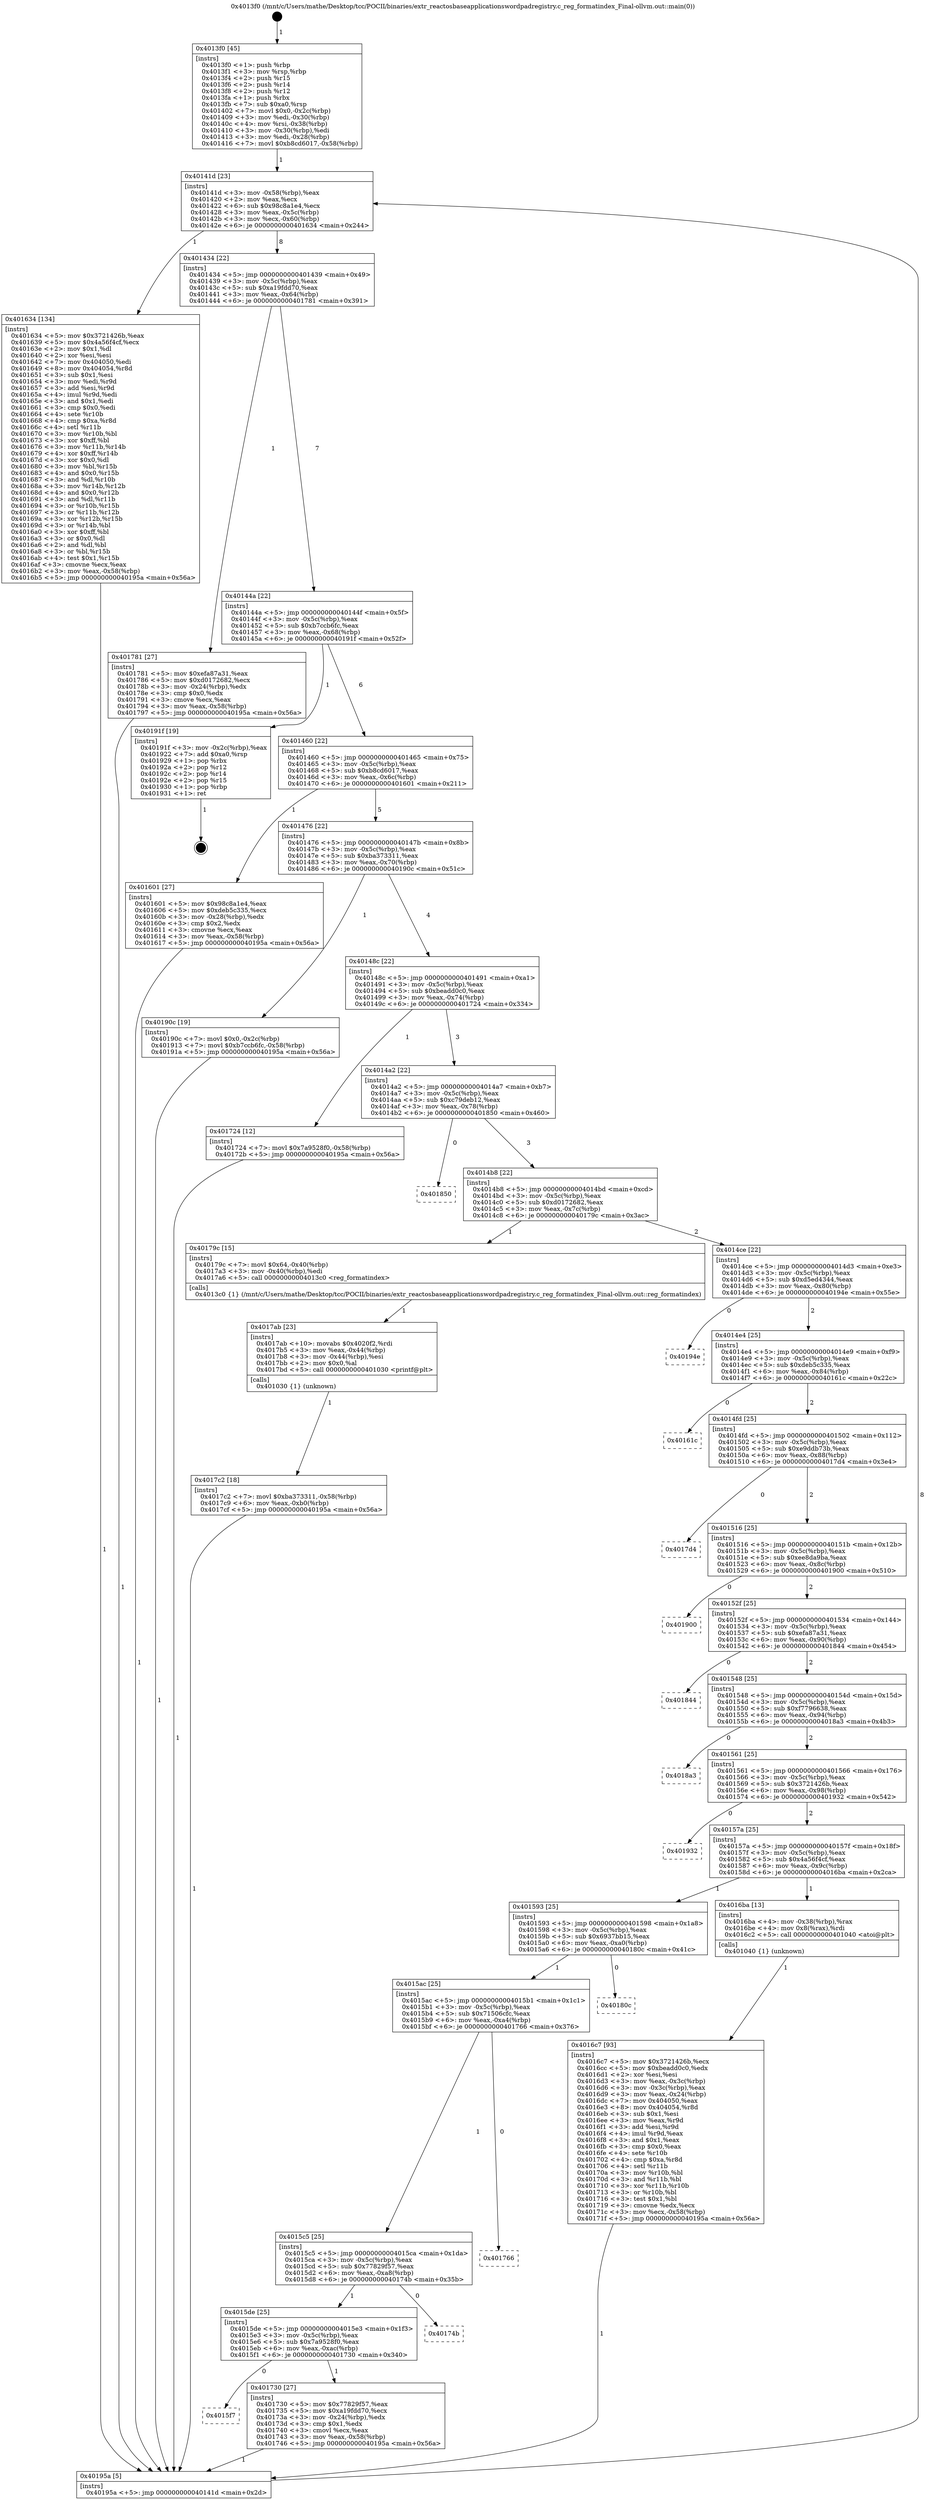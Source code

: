 digraph "0x4013f0" {
  label = "0x4013f0 (/mnt/c/Users/mathe/Desktop/tcc/POCII/binaries/extr_reactosbaseapplicationswordpadregistry.c_reg_formatindex_Final-ollvm.out::main(0))"
  labelloc = "t"
  node[shape=record]

  Entry [label="",width=0.3,height=0.3,shape=circle,fillcolor=black,style=filled]
  "0x40141d" [label="{
     0x40141d [23]\l
     | [instrs]\l
     &nbsp;&nbsp;0x40141d \<+3\>: mov -0x58(%rbp),%eax\l
     &nbsp;&nbsp;0x401420 \<+2\>: mov %eax,%ecx\l
     &nbsp;&nbsp;0x401422 \<+6\>: sub $0x98c8a1e4,%ecx\l
     &nbsp;&nbsp;0x401428 \<+3\>: mov %eax,-0x5c(%rbp)\l
     &nbsp;&nbsp;0x40142b \<+3\>: mov %ecx,-0x60(%rbp)\l
     &nbsp;&nbsp;0x40142e \<+6\>: je 0000000000401634 \<main+0x244\>\l
  }"]
  "0x401634" [label="{
     0x401634 [134]\l
     | [instrs]\l
     &nbsp;&nbsp;0x401634 \<+5\>: mov $0x3721426b,%eax\l
     &nbsp;&nbsp;0x401639 \<+5\>: mov $0x4a56f4cf,%ecx\l
     &nbsp;&nbsp;0x40163e \<+2\>: mov $0x1,%dl\l
     &nbsp;&nbsp;0x401640 \<+2\>: xor %esi,%esi\l
     &nbsp;&nbsp;0x401642 \<+7\>: mov 0x404050,%edi\l
     &nbsp;&nbsp;0x401649 \<+8\>: mov 0x404054,%r8d\l
     &nbsp;&nbsp;0x401651 \<+3\>: sub $0x1,%esi\l
     &nbsp;&nbsp;0x401654 \<+3\>: mov %edi,%r9d\l
     &nbsp;&nbsp;0x401657 \<+3\>: add %esi,%r9d\l
     &nbsp;&nbsp;0x40165a \<+4\>: imul %r9d,%edi\l
     &nbsp;&nbsp;0x40165e \<+3\>: and $0x1,%edi\l
     &nbsp;&nbsp;0x401661 \<+3\>: cmp $0x0,%edi\l
     &nbsp;&nbsp;0x401664 \<+4\>: sete %r10b\l
     &nbsp;&nbsp;0x401668 \<+4\>: cmp $0xa,%r8d\l
     &nbsp;&nbsp;0x40166c \<+4\>: setl %r11b\l
     &nbsp;&nbsp;0x401670 \<+3\>: mov %r10b,%bl\l
     &nbsp;&nbsp;0x401673 \<+3\>: xor $0xff,%bl\l
     &nbsp;&nbsp;0x401676 \<+3\>: mov %r11b,%r14b\l
     &nbsp;&nbsp;0x401679 \<+4\>: xor $0xff,%r14b\l
     &nbsp;&nbsp;0x40167d \<+3\>: xor $0x0,%dl\l
     &nbsp;&nbsp;0x401680 \<+3\>: mov %bl,%r15b\l
     &nbsp;&nbsp;0x401683 \<+4\>: and $0x0,%r15b\l
     &nbsp;&nbsp;0x401687 \<+3\>: and %dl,%r10b\l
     &nbsp;&nbsp;0x40168a \<+3\>: mov %r14b,%r12b\l
     &nbsp;&nbsp;0x40168d \<+4\>: and $0x0,%r12b\l
     &nbsp;&nbsp;0x401691 \<+3\>: and %dl,%r11b\l
     &nbsp;&nbsp;0x401694 \<+3\>: or %r10b,%r15b\l
     &nbsp;&nbsp;0x401697 \<+3\>: or %r11b,%r12b\l
     &nbsp;&nbsp;0x40169a \<+3\>: xor %r12b,%r15b\l
     &nbsp;&nbsp;0x40169d \<+3\>: or %r14b,%bl\l
     &nbsp;&nbsp;0x4016a0 \<+3\>: xor $0xff,%bl\l
     &nbsp;&nbsp;0x4016a3 \<+3\>: or $0x0,%dl\l
     &nbsp;&nbsp;0x4016a6 \<+2\>: and %dl,%bl\l
     &nbsp;&nbsp;0x4016a8 \<+3\>: or %bl,%r15b\l
     &nbsp;&nbsp;0x4016ab \<+4\>: test $0x1,%r15b\l
     &nbsp;&nbsp;0x4016af \<+3\>: cmovne %ecx,%eax\l
     &nbsp;&nbsp;0x4016b2 \<+3\>: mov %eax,-0x58(%rbp)\l
     &nbsp;&nbsp;0x4016b5 \<+5\>: jmp 000000000040195a \<main+0x56a\>\l
  }"]
  "0x401434" [label="{
     0x401434 [22]\l
     | [instrs]\l
     &nbsp;&nbsp;0x401434 \<+5\>: jmp 0000000000401439 \<main+0x49\>\l
     &nbsp;&nbsp;0x401439 \<+3\>: mov -0x5c(%rbp),%eax\l
     &nbsp;&nbsp;0x40143c \<+5\>: sub $0xa19fdd70,%eax\l
     &nbsp;&nbsp;0x401441 \<+3\>: mov %eax,-0x64(%rbp)\l
     &nbsp;&nbsp;0x401444 \<+6\>: je 0000000000401781 \<main+0x391\>\l
  }"]
  Exit [label="",width=0.3,height=0.3,shape=circle,fillcolor=black,style=filled,peripheries=2]
  "0x401781" [label="{
     0x401781 [27]\l
     | [instrs]\l
     &nbsp;&nbsp;0x401781 \<+5\>: mov $0xefa87a31,%eax\l
     &nbsp;&nbsp;0x401786 \<+5\>: mov $0xd0172682,%ecx\l
     &nbsp;&nbsp;0x40178b \<+3\>: mov -0x24(%rbp),%edx\l
     &nbsp;&nbsp;0x40178e \<+3\>: cmp $0x0,%edx\l
     &nbsp;&nbsp;0x401791 \<+3\>: cmove %ecx,%eax\l
     &nbsp;&nbsp;0x401794 \<+3\>: mov %eax,-0x58(%rbp)\l
     &nbsp;&nbsp;0x401797 \<+5\>: jmp 000000000040195a \<main+0x56a\>\l
  }"]
  "0x40144a" [label="{
     0x40144a [22]\l
     | [instrs]\l
     &nbsp;&nbsp;0x40144a \<+5\>: jmp 000000000040144f \<main+0x5f\>\l
     &nbsp;&nbsp;0x40144f \<+3\>: mov -0x5c(%rbp),%eax\l
     &nbsp;&nbsp;0x401452 \<+5\>: sub $0xb7ccb6fc,%eax\l
     &nbsp;&nbsp;0x401457 \<+3\>: mov %eax,-0x68(%rbp)\l
     &nbsp;&nbsp;0x40145a \<+6\>: je 000000000040191f \<main+0x52f\>\l
  }"]
  "0x4017c2" [label="{
     0x4017c2 [18]\l
     | [instrs]\l
     &nbsp;&nbsp;0x4017c2 \<+7\>: movl $0xba373311,-0x58(%rbp)\l
     &nbsp;&nbsp;0x4017c9 \<+6\>: mov %eax,-0xb0(%rbp)\l
     &nbsp;&nbsp;0x4017cf \<+5\>: jmp 000000000040195a \<main+0x56a\>\l
  }"]
  "0x40191f" [label="{
     0x40191f [19]\l
     | [instrs]\l
     &nbsp;&nbsp;0x40191f \<+3\>: mov -0x2c(%rbp),%eax\l
     &nbsp;&nbsp;0x401922 \<+7\>: add $0xa0,%rsp\l
     &nbsp;&nbsp;0x401929 \<+1\>: pop %rbx\l
     &nbsp;&nbsp;0x40192a \<+2\>: pop %r12\l
     &nbsp;&nbsp;0x40192c \<+2\>: pop %r14\l
     &nbsp;&nbsp;0x40192e \<+2\>: pop %r15\l
     &nbsp;&nbsp;0x401930 \<+1\>: pop %rbp\l
     &nbsp;&nbsp;0x401931 \<+1\>: ret\l
  }"]
  "0x401460" [label="{
     0x401460 [22]\l
     | [instrs]\l
     &nbsp;&nbsp;0x401460 \<+5\>: jmp 0000000000401465 \<main+0x75\>\l
     &nbsp;&nbsp;0x401465 \<+3\>: mov -0x5c(%rbp),%eax\l
     &nbsp;&nbsp;0x401468 \<+5\>: sub $0xb8cd6017,%eax\l
     &nbsp;&nbsp;0x40146d \<+3\>: mov %eax,-0x6c(%rbp)\l
     &nbsp;&nbsp;0x401470 \<+6\>: je 0000000000401601 \<main+0x211\>\l
  }"]
  "0x4017ab" [label="{
     0x4017ab [23]\l
     | [instrs]\l
     &nbsp;&nbsp;0x4017ab \<+10\>: movabs $0x4020f2,%rdi\l
     &nbsp;&nbsp;0x4017b5 \<+3\>: mov %eax,-0x44(%rbp)\l
     &nbsp;&nbsp;0x4017b8 \<+3\>: mov -0x44(%rbp),%esi\l
     &nbsp;&nbsp;0x4017bb \<+2\>: mov $0x0,%al\l
     &nbsp;&nbsp;0x4017bd \<+5\>: call 0000000000401030 \<printf@plt\>\l
     | [calls]\l
     &nbsp;&nbsp;0x401030 \{1\} (unknown)\l
  }"]
  "0x401601" [label="{
     0x401601 [27]\l
     | [instrs]\l
     &nbsp;&nbsp;0x401601 \<+5\>: mov $0x98c8a1e4,%eax\l
     &nbsp;&nbsp;0x401606 \<+5\>: mov $0xdeb5c335,%ecx\l
     &nbsp;&nbsp;0x40160b \<+3\>: mov -0x28(%rbp),%edx\l
     &nbsp;&nbsp;0x40160e \<+3\>: cmp $0x2,%edx\l
     &nbsp;&nbsp;0x401611 \<+3\>: cmovne %ecx,%eax\l
     &nbsp;&nbsp;0x401614 \<+3\>: mov %eax,-0x58(%rbp)\l
     &nbsp;&nbsp;0x401617 \<+5\>: jmp 000000000040195a \<main+0x56a\>\l
  }"]
  "0x401476" [label="{
     0x401476 [22]\l
     | [instrs]\l
     &nbsp;&nbsp;0x401476 \<+5\>: jmp 000000000040147b \<main+0x8b\>\l
     &nbsp;&nbsp;0x40147b \<+3\>: mov -0x5c(%rbp),%eax\l
     &nbsp;&nbsp;0x40147e \<+5\>: sub $0xba373311,%eax\l
     &nbsp;&nbsp;0x401483 \<+3\>: mov %eax,-0x70(%rbp)\l
     &nbsp;&nbsp;0x401486 \<+6\>: je 000000000040190c \<main+0x51c\>\l
  }"]
  "0x40195a" [label="{
     0x40195a [5]\l
     | [instrs]\l
     &nbsp;&nbsp;0x40195a \<+5\>: jmp 000000000040141d \<main+0x2d\>\l
  }"]
  "0x4013f0" [label="{
     0x4013f0 [45]\l
     | [instrs]\l
     &nbsp;&nbsp;0x4013f0 \<+1\>: push %rbp\l
     &nbsp;&nbsp;0x4013f1 \<+3\>: mov %rsp,%rbp\l
     &nbsp;&nbsp;0x4013f4 \<+2\>: push %r15\l
     &nbsp;&nbsp;0x4013f6 \<+2\>: push %r14\l
     &nbsp;&nbsp;0x4013f8 \<+2\>: push %r12\l
     &nbsp;&nbsp;0x4013fa \<+1\>: push %rbx\l
     &nbsp;&nbsp;0x4013fb \<+7\>: sub $0xa0,%rsp\l
     &nbsp;&nbsp;0x401402 \<+7\>: movl $0x0,-0x2c(%rbp)\l
     &nbsp;&nbsp;0x401409 \<+3\>: mov %edi,-0x30(%rbp)\l
     &nbsp;&nbsp;0x40140c \<+4\>: mov %rsi,-0x38(%rbp)\l
     &nbsp;&nbsp;0x401410 \<+3\>: mov -0x30(%rbp),%edi\l
     &nbsp;&nbsp;0x401413 \<+3\>: mov %edi,-0x28(%rbp)\l
     &nbsp;&nbsp;0x401416 \<+7\>: movl $0xb8cd6017,-0x58(%rbp)\l
  }"]
  "0x4015f7" [label="{
     0x4015f7\l
  }", style=dashed]
  "0x40190c" [label="{
     0x40190c [19]\l
     | [instrs]\l
     &nbsp;&nbsp;0x40190c \<+7\>: movl $0x0,-0x2c(%rbp)\l
     &nbsp;&nbsp;0x401913 \<+7\>: movl $0xb7ccb6fc,-0x58(%rbp)\l
     &nbsp;&nbsp;0x40191a \<+5\>: jmp 000000000040195a \<main+0x56a\>\l
  }"]
  "0x40148c" [label="{
     0x40148c [22]\l
     | [instrs]\l
     &nbsp;&nbsp;0x40148c \<+5\>: jmp 0000000000401491 \<main+0xa1\>\l
     &nbsp;&nbsp;0x401491 \<+3\>: mov -0x5c(%rbp),%eax\l
     &nbsp;&nbsp;0x401494 \<+5\>: sub $0xbeadd0c0,%eax\l
     &nbsp;&nbsp;0x401499 \<+3\>: mov %eax,-0x74(%rbp)\l
     &nbsp;&nbsp;0x40149c \<+6\>: je 0000000000401724 \<main+0x334\>\l
  }"]
  "0x401730" [label="{
     0x401730 [27]\l
     | [instrs]\l
     &nbsp;&nbsp;0x401730 \<+5\>: mov $0x77829f57,%eax\l
     &nbsp;&nbsp;0x401735 \<+5\>: mov $0xa19fdd70,%ecx\l
     &nbsp;&nbsp;0x40173a \<+3\>: mov -0x24(%rbp),%edx\l
     &nbsp;&nbsp;0x40173d \<+3\>: cmp $0x1,%edx\l
     &nbsp;&nbsp;0x401740 \<+3\>: cmovl %ecx,%eax\l
     &nbsp;&nbsp;0x401743 \<+3\>: mov %eax,-0x58(%rbp)\l
     &nbsp;&nbsp;0x401746 \<+5\>: jmp 000000000040195a \<main+0x56a\>\l
  }"]
  "0x401724" [label="{
     0x401724 [12]\l
     | [instrs]\l
     &nbsp;&nbsp;0x401724 \<+7\>: movl $0x7a9528f0,-0x58(%rbp)\l
     &nbsp;&nbsp;0x40172b \<+5\>: jmp 000000000040195a \<main+0x56a\>\l
  }"]
  "0x4014a2" [label="{
     0x4014a2 [22]\l
     | [instrs]\l
     &nbsp;&nbsp;0x4014a2 \<+5\>: jmp 00000000004014a7 \<main+0xb7\>\l
     &nbsp;&nbsp;0x4014a7 \<+3\>: mov -0x5c(%rbp),%eax\l
     &nbsp;&nbsp;0x4014aa \<+5\>: sub $0xc79deb12,%eax\l
     &nbsp;&nbsp;0x4014af \<+3\>: mov %eax,-0x78(%rbp)\l
     &nbsp;&nbsp;0x4014b2 \<+6\>: je 0000000000401850 \<main+0x460\>\l
  }"]
  "0x4015de" [label="{
     0x4015de [25]\l
     | [instrs]\l
     &nbsp;&nbsp;0x4015de \<+5\>: jmp 00000000004015e3 \<main+0x1f3\>\l
     &nbsp;&nbsp;0x4015e3 \<+3\>: mov -0x5c(%rbp),%eax\l
     &nbsp;&nbsp;0x4015e6 \<+5\>: sub $0x7a9528f0,%eax\l
     &nbsp;&nbsp;0x4015eb \<+6\>: mov %eax,-0xac(%rbp)\l
     &nbsp;&nbsp;0x4015f1 \<+6\>: je 0000000000401730 \<main+0x340\>\l
  }"]
  "0x401850" [label="{
     0x401850\l
  }", style=dashed]
  "0x4014b8" [label="{
     0x4014b8 [22]\l
     | [instrs]\l
     &nbsp;&nbsp;0x4014b8 \<+5\>: jmp 00000000004014bd \<main+0xcd\>\l
     &nbsp;&nbsp;0x4014bd \<+3\>: mov -0x5c(%rbp),%eax\l
     &nbsp;&nbsp;0x4014c0 \<+5\>: sub $0xd0172682,%eax\l
     &nbsp;&nbsp;0x4014c5 \<+3\>: mov %eax,-0x7c(%rbp)\l
     &nbsp;&nbsp;0x4014c8 \<+6\>: je 000000000040179c \<main+0x3ac\>\l
  }"]
  "0x40174b" [label="{
     0x40174b\l
  }", style=dashed]
  "0x40179c" [label="{
     0x40179c [15]\l
     | [instrs]\l
     &nbsp;&nbsp;0x40179c \<+7\>: movl $0x64,-0x40(%rbp)\l
     &nbsp;&nbsp;0x4017a3 \<+3\>: mov -0x40(%rbp),%edi\l
     &nbsp;&nbsp;0x4017a6 \<+5\>: call 00000000004013c0 \<reg_formatindex\>\l
     | [calls]\l
     &nbsp;&nbsp;0x4013c0 \{1\} (/mnt/c/Users/mathe/Desktop/tcc/POCII/binaries/extr_reactosbaseapplicationswordpadregistry.c_reg_formatindex_Final-ollvm.out::reg_formatindex)\l
  }"]
  "0x4014ce" [label="{
     0x4014ce [22]\l
     | [instrs]\l
     &nbsp;&nbsp;0x4014ce \<+5\>: jmp 00000000004014d3 \<main+0xe3\>\l
     &nbsp;&nbsp;0x4014d3 \<+3\>: mov -0x5c(%rbp),%eax\l
     &nbsp;&nbsp;0x4014d6 \<+5\>: sub $0xd5ed4344,%eax\l
     &nbsp;&nbsp;0x4014db \<+3\>: mov %eax,-0x80(%rbp)\l
     &nbsp;&nbsp;0x4014de \<+6\>: je 000000000040194e \<main+0x55e\>\l
  }"]
  "0x4015c5" [label="{
     0x4015c5 [25]\l
     | [instrs]\l
     &nbsp;&nbsp;0x4015c5 \<+5\>: jmp 00000000004015ca \<main+0x1da\>\l
     &nbsp;&nbsp;0x4015ca \<+3\>: mov -0x5c(%rbp),%eax\l
     &nbsp;&nbsp;0x4015cd \<+5\>: sub $0x77829f57,%eax\l
     &nbsp;&nbsp;0x4015d2 \<+6\>: mov %eax,-0xa8(%rbp)\l
     &nbsp;&nbsp;0x4015d8 \<+6\>: je 000000000040174b \<main+0x35b\>\l
  }"]
  "0x40194e" [label="{
     0x40194e\l
  }", style=dashed]
  "0x4014e4" [label="{
     0x4014e4 [25]\l
     | [instrs]\l
     &nbsp;&nbsp;0x4014e4 \<+5\>: jmp 00000000004014e9 \<main+0xf9\>\l
     &nbsp;&nbsp;0x4014e9 \<+3\>: mov -0x5c(%rbp),%eax\l
     &nbsp;&nbsp;0x4014ec \<+5\>: sub $0xdeb5c335,%eax\l
     &nbsp;&nbsp;0x4014f1 \<+6\>: mov %eax,-0x84(%rbp)\l
     &nbsp;&nbsp;0x4014f7 \<+6\>: je 000000000040161c \<main+0x22c\>\l
  }"]
  "0x401766" [label="{
     0x401766\l
  }", style=dashed]
  "0x40161c" [label="{
     0x40161c\l
  }", style=dashed]
  "0x4014fd" [label="{
     0x4014fd [25]\l
     | [instrs]\l
     &nbsp;&nbsp;0x4014fd \<+5\>: jmp 0000000000401502 \<main+0x112\>\l
     &nbsp;&nbsp;0x401502 \<+3\>: mov -0x5c(%rbp),%eax\l
     &nbsp;&nbsp;0x401505 \<+5\>: sub $0xe9ddb73b,%eax\l
     &nbsp;&nbsp;0x40150a \<+6\>: mov %eax,-0x88(%rbp)\l
     &nbsp;&nbsp;0x401510 \<+6\>: je 00000000004017d4 \<main+0x3e4\>\l
  }"]
  "0x4015ac" [label="{
     0x4015ac [25]\l
     | [instrs]\l
     &nbsp;&nbsp;0x4015ac \<+5\>: jmp 00000000004015b1 \<main+0x1c1\>\l
     &nbsp;&nbsp;0x4015b1 \<+3\>: mov -0x5c(%rbp),%eax\l
     &nbsp;&nbsp;0x4015b4 \<+5\>: sub $0x71506cfc,%eax\l
     &nbsp;&nbsp;0x4015b9 \<+6\>: mov %eax,-0xa4(%rbp)\l
     &nbsp;&nbsp;0x4015bf \<+6\>: je 0000000000401766 \<main+0x376\>\l
  }"]
  "0x4017d4" [label="{
     0x4017d4\l
  }", style=dashed]
  "0x401516" [label="{
     0x401516 [25]\l
     | [instrs]\l
     &nbsp;&nbsp;0x401516 \<+5\>: jmp 000000000040151b \<main+0x12b\>\l
     &nbsp;&nbsp;0x40151b \<+3\>: mov -0x5c(%rbp),%eax\l
     &nbsp;&nbsp;0x40151e \<+5\>: sub $0xee8da9ba,%eax\l
     &nbsp;&nbsp;0x401523 \<+6\>: mov %eax,-0x8c(%rbp)\l
     &nbsp;&nbsp;0x401529 \<+6\>: je 0000000000401900 \<main+0x510\>\l
  }"]
  "0x40180c" [label="{
     0x40180c\l
  }", style=dashed]
  "0x401900" [label="{
     0x401900\l
  }", style=dashed]
  "0x40152f" [label="{
     0x40152f [25]\l
     | [instrs]\l
     &nbsp;&nbsp;0x40152f \<+5\>: jmp 0000000000401534 \<main+0x144\>\l
     &nbsp;&nbsp;0x401534 \<+3\>: mov -0x5c(%rbp),%eax\l
     &nbsp;&nbsp;0x401537 \<+5\>: sub $0xefa87a31,%eax\l
     &nbsp;&nbsp;0x40153c \<+6\>: mov %eax,-0x90(%rbp)\l
     &nbsp;&nbsp;0x401542 \<+6\>: je 0000000000401844 \<main+0x454\>\l
  }"]
  "0x4016c7" [label="{
     0x4016c7 [93]\l
     | [instrs]\l
     &nbsp;&nbsp;0x4016c7 \<+5\>: mov $0x3721426b,%ecx\l
     &nbsp;&nbsp;0x4016cc \<+5\>: mov $0xbeadd0c0,%edx\l
     &nbsp;&nbsp;0x4016d1 \<+2\>: xor %esi,%esi\l
     &nbsp;&nbsp;0x4016d3 \<+3\>: mov %eax,-0x3c(%rbp)\l
     &nbsp;&nbsp;0x4016d6 \<+3\>: mov -0x3c(%rbp),%eax\l
     &nbsp;&nbsp;0x4016d9 \<+3\>: mov %eax,-0x24(%rbp)\l
     &nbsp;&nbsp;0x4016dc \<+7\>: mov 0x404050,%eax\l
     &nbsp;&nbsp;0x4016e3 \<+8\>: mov 0x404054,%r8d\l
     &nbsp;&nbsp;0x4016eb \<+3\>: sub $0x1,%esi\l
     &nbsp;&nbsp;0x4016ee \<+3\>: mov %eax,%r9d\l
     &nbsp;&nbsp;0x4016f1 \<+3\>: add %esi,%r9d\l
     &nbsp;&nbsp;0x4016f4 \<+4\>: imul %r9d,%eax\l
     &nbsp;&nbsp;0x4016f8 \<+3\>: and $0x1,%eax\l
     &nbsp;&nbsp;0x4016fb \<+3\>: cmp $0x0,%eax\l
     &nbsp;&nbsp;0x4016fe \<+4\>: sete %r10b\l
     &nbsp;&nbsp;0x401702 \<+4\>: cmp $0xa,%r8d\l
     &nbsp;&nbsp;0x401706 \<+4\>: setl %r11b\l
     &nbsp;&nbsp;0x40170a \<+3\>: mov %r10b,%bl\l
     &nbsp;&nbsp;0x40170d \<+3\>: and %r11b,%bl\l
     &nbsp;&nbsp;0x401710 \<+3\>: xor %r11b,%r10b\l
     &nbsp;&nbsp;0x401713 \<+3\>: or %r10b,%bl\l
     &nbsp;&nbsp;0x401716 \<+3\>: test $0x1,%bl\l
     &nbsp;&nbsp;0x401719 \<+3\>: cmovne %edx,%ecx\l
     &nbsp;&nbsp;0x40171c \<+3\>: mov %ecx,-0x58(%rbp)\l
     &nbsp;&nbsp;0x40171f \<+5\>: jmp 000000000040195a \<main+0x56a\>\l
  }"]
  "0x401844" [label="{
     0x401844\l
  }", style=dashed]
  "0x401548" [label="{
     0x401548 [25]\l
     | [instrs]\l
     &nbsp;&nbsp;0x401548 \<+5\>: jmp 000000000040154d \<main+0x15d\>\l
     &nbsp;&nbsp;0x40154d \<+3\>: mov -0x5c(%rbp),%eax\l
     &nbsp;&nbsp;0x401550 \<+5\>: sub $0xf7796638,%eax\l
     &nbsp;&nbsp;0x401555 \<+6\>: mov %eax,-0x94(%rbp)\l
     &nbsp;&nbsp;0x40155b \<+6\>: je 00000000004018a3 \<main+0x4b3\>\l
  }"]
  "0x401593" [label="{
     0x401593 [25]\l
     | [instrs]\l
     &nbsp;&nbsp;0x401593 \<+5\>: jmp 0000000000401598 \<main+0x1a8\>\l
     &nbsp;&nbsp;0x401598 \<+3\>: mov -0x5c(%rbp),%eax\l
     &nbsp;&nbsp;0x40159b \<+5\>: sub $0x6937bb15,%eax\l
     &nbsp;&nbsp;0x4015a0 \<+6\>: mov %eax,-0xa0(%rbp)\l
     &nbsp;&nbsp;0x4015a6 \<+6\>: je 000000000040180c \<main+0x41c\>\l
  }"]
  "0x4018a3" [label="{
     0x4018a3\l
  }", style=dashed]
  "0x401561" [label="{
     0x401561 [25]\l
     | [instrs]\l
     &nbsp;&nbsp;0x401561 \<+5\>: jmp 0000000000401566 \<main+0x176\>\l
     &nbsp;&nbsp;0x401566 \<+3\>: mov -0x5c(%rbp),%eax\l
     &nbsp;&nbsp;0x401569 \<+5\>: sub $0x3721426b,%eax\l
     &nbsp;&nbsp;0x40156e \<+6\>: mov %eax,-0x98(%rbp)\l
     &nbsp;&nbsp;0x401574 \<+6\>: je 0000000000401932 \<main+0x542\>\l
  }"]
  "0x4016ba" [label="{
     0x4016ba [13]\l
     | [instrs]\l
     &nbsp;&nbsp;0x4016ba \<+4\>: mov -0x38(%rbp),%rax\l
     &nbsp;&nbsp;0x4016be \<+4\>: mov 0x8(%rax),%rdi\l
     &nbsp;&nbsp;0x4016c2 \<+5\>: call 0000000000401040 \<atoi@plt\>\l
     | [calls]\l
     &nbsp;&nbsp;0x401040 \{1\} (unknown)\l
  }"]
  "0x401932" [label="{
     0x401932\l
  }", style=dashed]
  "0x40157a" [label="{
     0x40157a [25]\l
     | [instrs]\l
     &nbsp;&nbsp;0x40157a \<+5\>: jmp 000000000040157f \<main+0x18f\>\l
     &nbsp;&nbsp;0x40157f \<+3\>: mov -0x5c(%rbp),%eax\l
     &nbsp;&nbsp;0x401582 \<+5\>: sub $0x4a56f4cf,%eax\l
     &nbsp;&nbsp;0x401587 \<+6\>: mov %eax,-0x9c(%rbp)\l
     &nbsp;&nbsp;0x40158d \<+6\>: je 00000000004016ba \<main+0x2ca\>\l
  }"]
  Entry -> "0x4013f0" [label=" 1"]
  "0x40141d" -> "0x401634" [label=" 1"]
  "0x40141d" -> "0x401434" [label=" 8"]
  "0x40191f" -> Exit [label=" 1"]
  "0x401434" -> "0x401781" [label=" 1"]
  "0x401434" -> "0x40144a" [label=" 7"]
  "0x40190c" -> "0x40195a" [label=" 1"]
  "0x40144a" -> "0x40191f" [label=" 1"]
  "0x40144a" -> "0x401460" [label=" 6"]
  "0x4017c2" -> "0x40195a" [label=" 1"]
  "0x401460" -> "0x401601" [label=" 1"]
  "0x401460" -> "0x401476" [label=" 5"]
  "0x401601" -> "0x40195a" [label=" 1"]
  "0x4013f0" -> "0x40141d" [label=" 1"]
  "0x40195a" -> "0x40141d" [label=" 8"]
  "0x401634" -> "0x40195a" [label=" 1"]
  "0x4017ab" -> "0x4017c2" [label=" 1"]
  "0x401476" -> "0x40190c" [label=" 1"]
  "0x401476" -> "0x40148c" [label=" 4"]
  "0x40179c" -> "0x4017ab" [label=" 1"]
  "0x40148c" -> "0x401724" [label=" 1"]
  "0x40148c" -> "0x4014a2" [label=" 3"]
  "0x401781" -> "0x40195a" [label=" 1"]
  "0x4014a2" -> "0x401850" [label=" 0"]
  "0x4014a2" -> "0x4014b8" [label=" 3"]
  "0x4015de" -> "0x4015f7" [label=" 0"]
  "0x4014b8" -> "0x40179c" [label=" 1"]
  "0x4014b8" -> "0x4014ce" [label=" 2"]
  "0x4015de" -> "0x401730" [label=" 1"]
  "0x4014ce" -> "0x40194e" [label=" 0"]
  "0x4014ce" -> "0x4014e4" [label=" 2"]
  "0x4015c5" -> "0x4015de" [label=" 1"]
  "0x4014e4" -> "0x40161c" [label=" 0"]
  "0x4014e4" -> "0x4014fd" [label=" 2"]
  "0x4015c5" -> "0x40174b" [label=" 0"]
  "0x4014fd" -> "0x4017d4" [label=" 0"]
  "0x4014fd" -> "0x401516" [label=" 2"]
  "0x4015ac" -> "0x4015c5" [label=" 1"]
  "0x401516" -> "0x401900" [label=" 0"]
  "0x401516" -> "0x40152f" [label=" 2"]
  "0x4015ac" -> "0x401766" [label=" 0"]
  "0x40152f" -> "0x401844" [label=" 0"]
  "0x40152f" -> "0x401548" [label=" 2"]
  "0x401593" -> "0x4015ac" [label=" 1"]
  "0x401548" -> "0x4018a3" [label=" 0"]
  "0x401548" -> "0x401561" [label=" 2"]
  "0x401593" -> "0x40180c" [label=" 0"]
  "0x401561" -> "0x401932" [label=" 0"]
  "0x401561" -> "0x40157a" [label=" 2"]
  "0x401730" -> "0x40195a" [label=" 1"]
  "0x40157a" -> "0x4016ba" [label=" 1"]
  "0x40157a" -> "0x401593" [label=" 1"]
  "0x4016ba" -> "0x4016c7" [label=" 1"]
  "0x4016c7" -> "0x40195a" [label=" 1"]
  "0x401724" -> "0x40195a" [label=" 1"]
}

